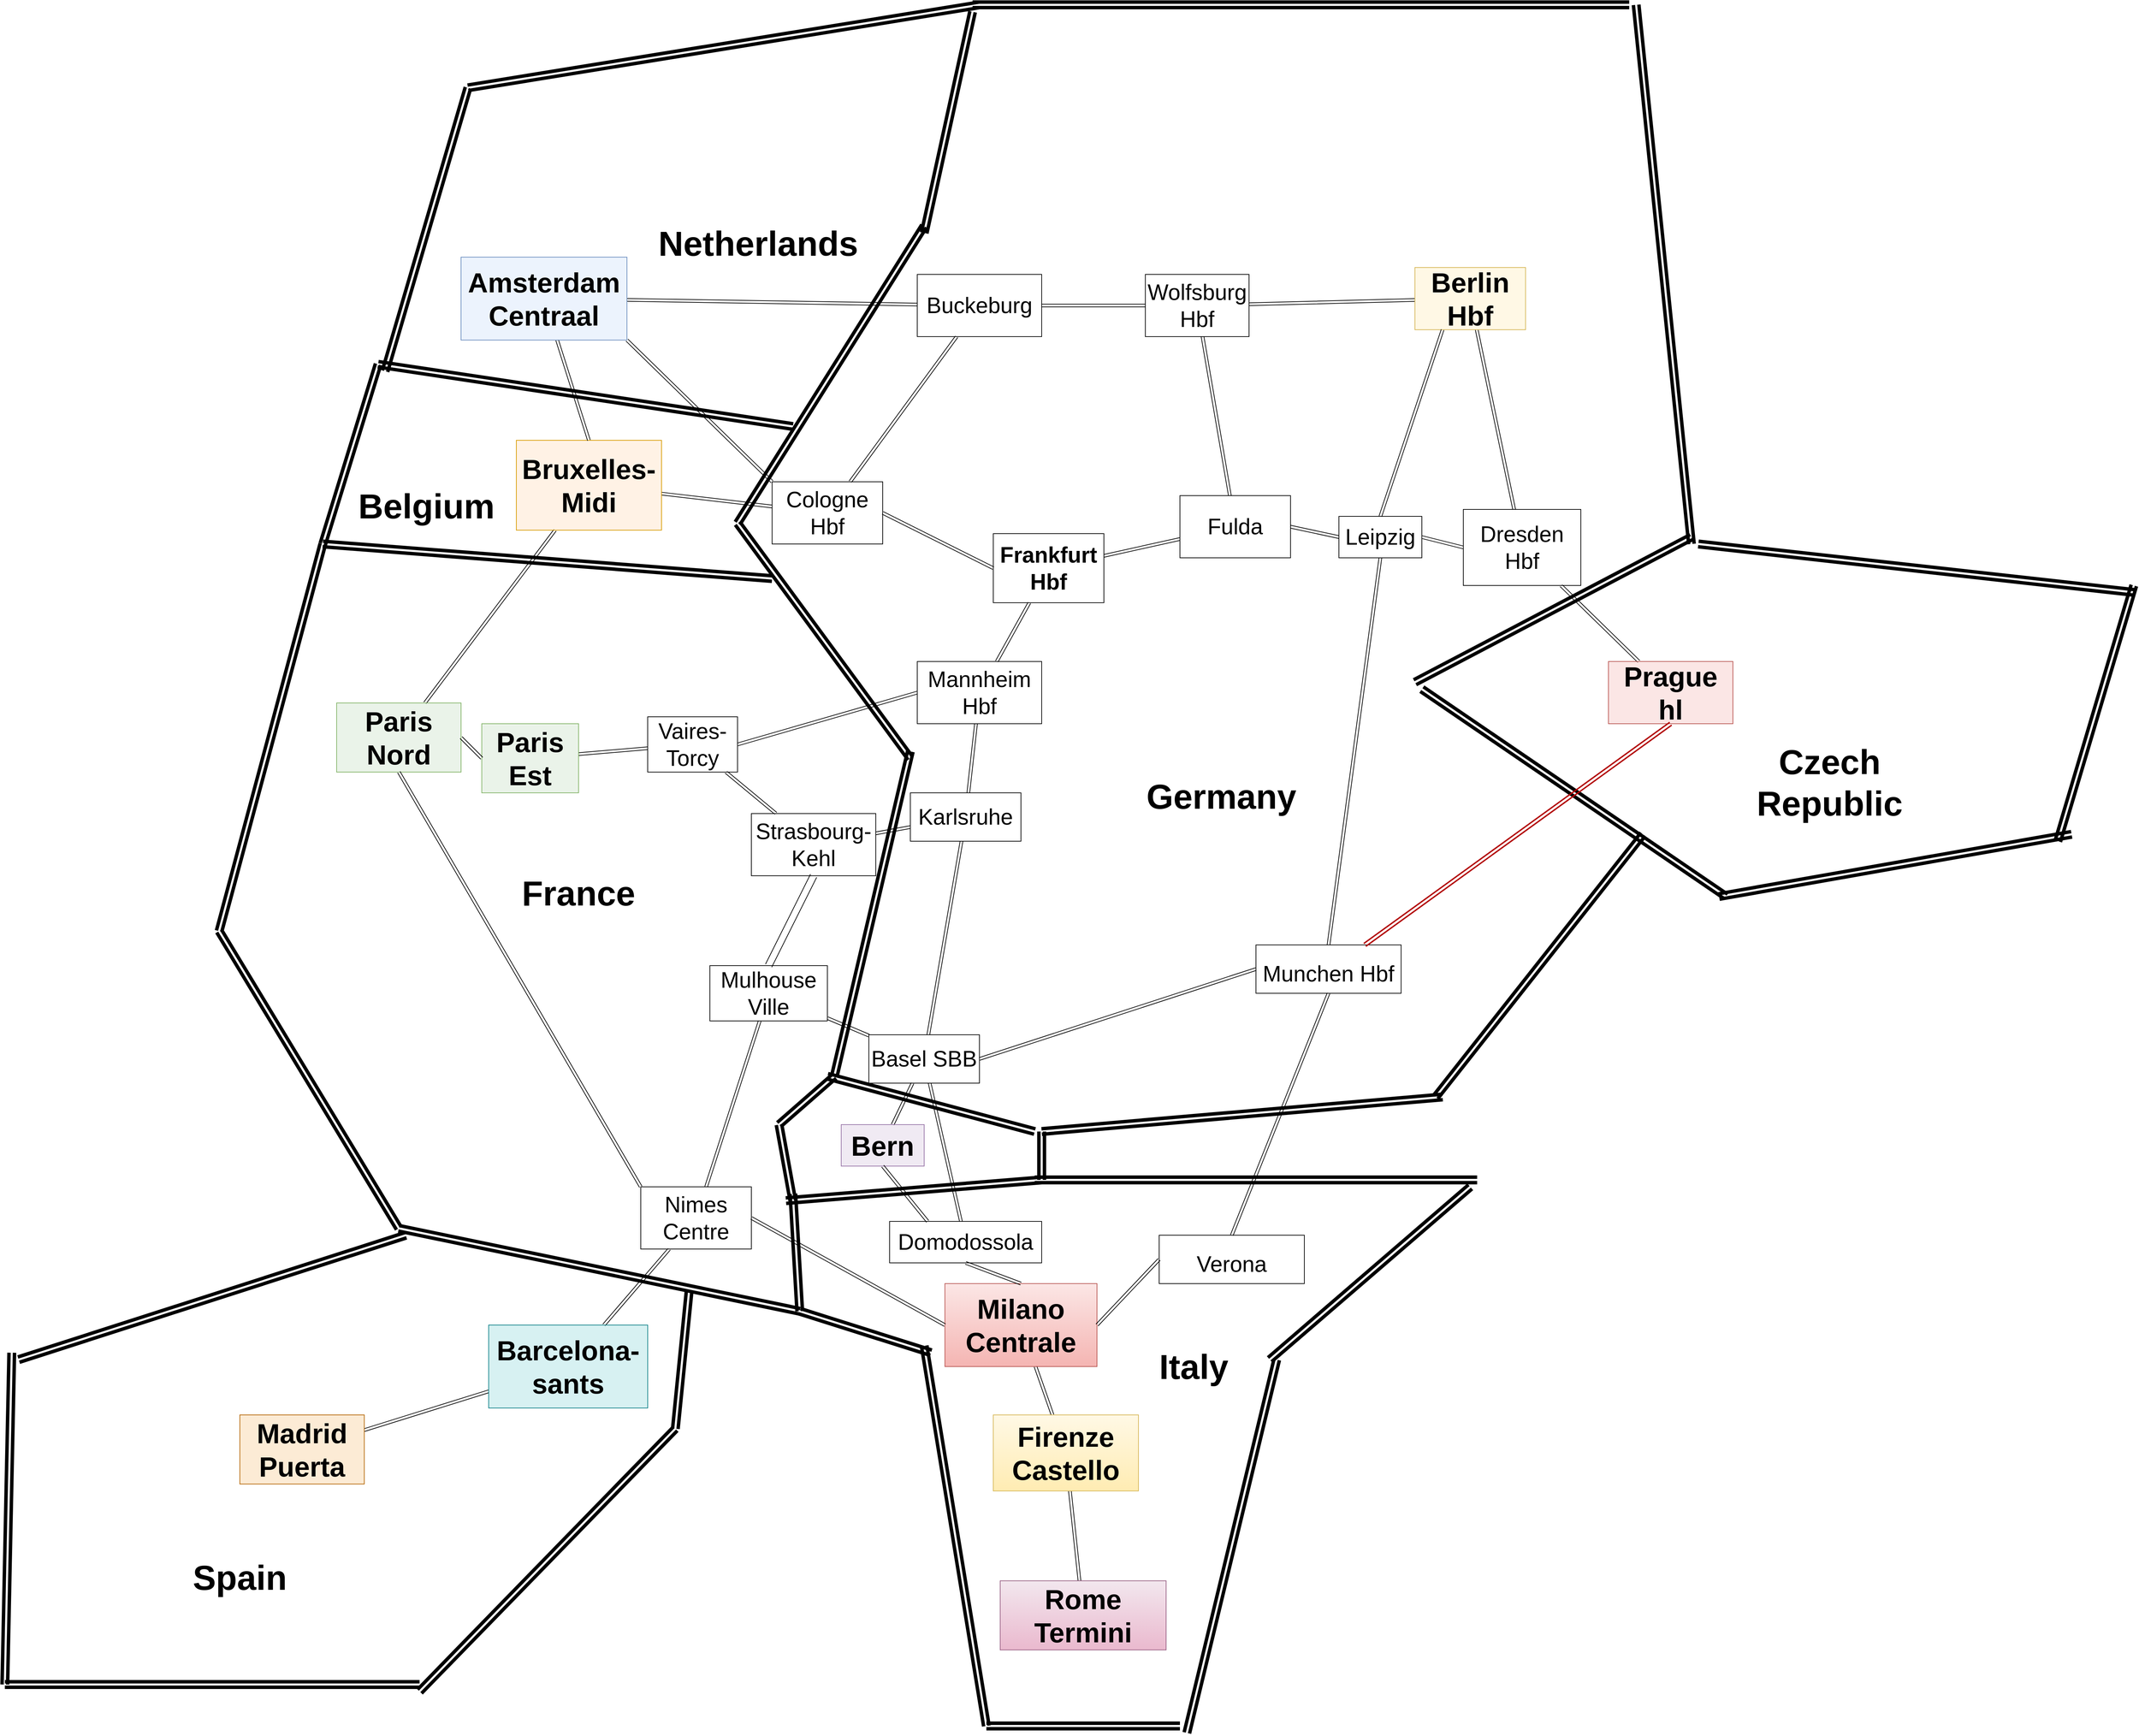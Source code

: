 <mxfile version="20.6.2" type="github">
  <diagram id="KjgXaKl2gIKfC-z2WveC" name="Rutekort">
    <mxGraphModel dx="4088" dy="1720" grid="1" gridSize="10" guides="1" tooltips="1" connect="1" arrows="1" fold="1" page="1" pageScale="1" pageWidth="10000" pageHeight="10000" math="0" shadow="0">
      <root>
        <mxCell id="0" />
        <mxCell id="1" parent="0" />
        <mxCell id="hqqRMv9_qPCl2O-zhf3N-1" value="" style="edgeStyle=none;shape=link;rounded=0;orthogonalLoop=1;jettySize=auto;html=1;arcSize=10;fillOpacity=50;" edge="1" parent="1" source="hqqRMv9_qPCl2O-zhf3N-2" target="hqqRMv9_qPCl2O-zhf3N-4">
          <mxGeometry relative="1" as="geometry" />
        </mxCell>
        <mxCell id="hqqRMv9_qPCl2O-zhf3N-2" value="&lt;font style=&quot;font-size: 40px;&quot;&gt;Paris Est&lt;/font&gt;" style="rounded=0;whiteSpace=wrap;html=1;fontStyle=1;fontSize=40;fillColor=#d5e8d4;strokeColor=#82b366;arcSize=10;fillOpacity=50;" vertex="1" parent="1">
          <mxGeometry x="3670" y="4070" width="140" height="100" as="geometry" />
        </mxCell>
        <mxCell id="hqqRMv9_qPCl2O-zhf3N-3" value="" style="edgeStyle=none;shape=link;rounded=0;orthogonalLoop=1;jettySize=auto;html=1;arcSize=10;fillOpacity=50;" edge="1" parent="1" source="hqqRMv9_qPCl2O-zhf3N-4" target="hqqRMv9_qPCl2O-zhf3N-6">
          <mxGeometry relative="1" as="geometry" />
        </mxCell>
        <mxCell id="hqqRMv9_qPCl2O-zhf3N-4" value="Vaires-Torcy" style="rounded=0;whiteSpace=wrap;html=1;fontSize=32;arcSize=10;fillOpacity=50;" vertex="1" parent="1">
          <mxGeometry x="3910" y="4060" width="130" height="80" as="geometry" />
        </mxCell>
        <mxCell id="hqqRMv9_qPCl2O-zhf3N-5" value="" style="edgeStyle=none;shape=link;rounded=0;orthogonalLoop=1;jettySize=auto;html=1;arcSize=10;fillOpacity=50;" edge="1" parent="1" source="hqqRMv9_qPCl2O-zhf3N-6" target="hqqRMv9_qPCl2O-zhf3N-9">
          <mxGeometry relative="1" as="geometry" />
        </mxCell>
        <mxCell id="hqqRMv9_qPCl2O-zhf3N-6" value="Strasbourg-Kehl" style="rounded=0;whiteSpace=wrap;html=1;fontSize=32;arcSize=10;fillOpacity=50;" vertex="1" parent="1">
          <mxGeometry x="4060" y="4200" width="180" height="90" as="geometry" />
        </mxCell>
        <mxCell id="hqqRMv9_qPCl2O-zhf3N-7" value="" style="edgeStyle=none;shape=link;rounded=0;orthogonalLoop=1;jettySize=auto;html=1;arcSize=10;fillOpacity=50;" edge="1" parent="1" source="hqqRMv9_qPCl2O-zhf3N-9" target="hqqRMv9_qPCl2O-zhf3N-11">
          <mxGeometry relative="1" as="geometry" />
        </mxCell>
        <mxCell id="hqqRMv9_qPCl2O-zhf3N-8" value="" style="edgeStyle=none;shape=link;rounded=0;orthogonalLoop=1;jettySize=auto;html=1;arcSize=10;fillOpacity=50;" edge="1" parent="1" source="hqqRMv9_qPCl2O-zhf3N-9" target="hqqRMv9_qPCl2O-zhf3N-40">
          <mxGeometry relative="1" as="geometry" />
        </mxCell>
        <mxCell id="hqqRMv9_qPCl2O-zhf3N-9" value="Karlsruhe" style="rounded=0;whiteSpace=wrap;html=1;fontSize=32;arcSize=10;fillOpacity=50;" vertex="1" parent="1">
          <mxGeometry x="4290" y="4170" width="160" height="70" as="geometry" />
        </mxCell>
        <mxCell id="hqqRMv9_qPCl2O-zhf3N-10" value="" style="edgeStyle=none;shape=link;rounded=0;orthogonalLoop=1;jettySize=auto;html=1;arcSize=10;fillOpacity=50;" edge="1" parent="1" source="hqqRMv9_qPCl2O-zhf3N-11" target="hqqRMv9_qPCl2O-zhf3N-13">
          <mxGeometry relative="1" as="geometry" />
        </mxCell>
        <mxCell id="hqqRMv9_qPCl2O-zhf3N-11" value="Mannheim Hbf" style="rounded=0;whiteSpace=wrap;html=1;fontSize=32;arcSize=10;fillOpacity=50;" vertex="1" parent="1">
          <mxGeometry x="4300" y="3980" width="180" height="90" as="geometry" />
        </mxCell>
        <mxCell id="hqqRMv9_qPCl2O-zhf3N-12" value="" style="edgeStyle=none;shape=link;rounded=0;orthogonalLoop=1;jettySize=auto;html=1;arcSize=10;fillOpacity=50;" edge="1" parent="1" source="hqqRMv9_qPCl2O-zhf3N-13" target="hqqRMv9_qPCl2O-zhf3N-15">
          <mxGeometry relative="1" as="geometry" />
        </mxCell>
        <mxCell id="hqqRMv9_qPCl2O-zhf3N-13" value="Frankfurt Hbf" style="rounded=0;whiteSpace=wrap;html=1;fontSize=32;fontStyle=1;arcSize=10;fillOpacity=50;" vertex="1" parent="1">
          <mxGeometry x="4410" y="3795" width="160" height="100" as="geometry" />
        </mxCell>
        <mxCell id="hqqRMv9_qPCl2O-zhf3N-14" value="" style="edgeStyle=none;shape=link;rounded=0;orthogonalLoop=1;jettySize=auto;html=1;arcSize=10;fillOpacity=50;" edge="1" parent="1" source="hqqRMv9_qPCl2O-zhf3N-15" target="hqqRMv9_qPCl2O-zhf3N-18">
          <mxGeometry relative="1" as="geometry" />
        </mxCell>
        <mxCell id="hqqRMv9_qPCl2O-zhf3N-15" value="Fulda" style="whiteSpace=wrap;html=1;rounded=0;fontSize=32;arcSize=10;fillOpacity=50;" vertex="1" parent="1">
          <mxGeometry x="4680" y="3740" width="160" height="90" as="geometry" />
        </mxCell>
        <mxCell id="hqqRMv9_qPCl2O-zhf3N-16" value="" style="edgeStyle=none;shape=link;rounded=0;orthogonalLoop=1;jettySize=auto;html=1;arcSize=10;fillOpacity=50;" edge="1" parent="1" source="hqqRMv9_qPCl2O-zhf3N-18" target="hqqRMv9_qPCl2O-zhf3N-20">
          <mxGeometry relative="1" as="geometry" />
        </mxCell>
        <mxCell id="hqqRMv9_qPCl2O-zhf3N-17" value="" style="edgeStyle=none;shape=link;rounded=0;orthogonalLoop=1;jettySize=auto;html=1;arcSize=10;fillOpacity=50;" edge="1" parent="1" source="hqqRMv9_qPCl2O-zhf3N-18" target="hqqRMv9_qPCl2O-zhf3N-26">
          <mxGeometry relative="1" as="geometry" />
        </mxCell>
        <mxCell id="hqqRMv9_qPCl2O-zhf3N-18" value="Wolfsburg Hbf" style="whiteSpace=wrap;html=1;rounded=0;fontSize=32;arcSize=10;fillOpacity=50;" vertex="1" parent="1">
          <mxGeometry x="4630" y="3420" width="150" height="90" as="geometry" />
        </mxCell>
        <mxCell id="hqqRMv9_qPCl2O-zhf3N-19" value="" style="edgeStyle=none;shape=link;rounded=0;orthogonalLoop=1;jettySize=auto;html=1;arcSize=10;fillOpacity=50;" edge="1" parent="1" source="hqqRMv9_qPCl2O-zhf3N-20" target="hqqRMv9_qPCl2O-zhf3N-22">
          <mxGeometry relative="1" as="geometry" />
        </mxCell>
        <mxCell id="hqqRMv9_qPCl2O-zhf3N-20" value="Berlin Hbf" style="whiteSpace=wrap;html=1;rounded=0;fontSize=40;fontStyle=1;fillColor=#fff2cc;strokeColor=#d6b656;arcSize=10;fillOpacity=50;" vertex="1" parent="1">
          <mxGeometry x="5020" y="3410" width="160" height="90" as="geometry" />
        </mxCell>
        <mxCell id="hqqRMv9_qPCl2O-zhf3N-21" value="" style="edgeStyle=none;shape=link;rounded=0;orthogonalLoop=1;jettySize=auto;html=1;arcSize=10;fillOpacity=50;" edge="1" parent="1" source="hqqRMv9_qPCl2O-zhf3N-22" target="hqqRMv9_qPCl2O-zhf3N-23">
          <mxGeometry relative="1" as="geometry" />
        </mxCell>
        <mxCell id="hqqRMv9_qPCl2O-zhf3N-22" value="Dresden Hbf" style="whiteSpace=wrap;html=1;rounded=0;fontSize=32;arcSize=10;fillOpacity=50;" vertex="1" parent="1">
          <mxGeometry x="5090" y="3760" width="170" height="110" as="geometry" />
        </mxCell>
        <mxCell id="hqqRMv9_qPCl2O-zhf3N-23" value="Prague hl" style="whiteSpace=wrap;html=1;rounded=0;fontSize=40;fontStyle=1;fillColor=#f8cecc;strokeColor=#b85450;arcSize=10;fillOpacity=50;" vertex="1" parent="1">
          <mxGeometry x="5300" y="3980" width="180" height="90" as="geometry" />
        </mxCell>
        <mxCell id="hqqRMv9_qPCl2O-zhf3N-24" value="" style="edgeStyle=none;shape=link;rounded=0;orthogonalLoop=1;jettySize=auto;html=1;arcSize=10;fillOpacity=50;" edge="1" parent="1" source="hqqRMv9_qPCl2O-zhf3N-26" target="hqqRMv9_qPCl2O-zhf3N-28">
          <mxGeometry relative="1" as="geometry" />
        </mxCell>
        <mxCell id="hqqRMv9_qPCl2O-zhf3N-25" value="" style="edgeStyle=none;shape=link;rounded=0;orthogonalLoop=1;jettySize=auto;html=1;arcSize=10;fillOpacity=50;" edge="1" parent="1" source="hqqRMv9_qPCl2O-zhf3N-26" target="hqqRMv9_qPCl2O-zhf3N-33">
          <mxGeometry relative="1" as="geometry" />
        </mxCell>
        <mxCell id="hqqRMv9_qPCl2O-zhf3N-26" value="Buckeburg" style="whiteSpace=wrap;html=1;rounded=0;fontSize=32;arcSize=10;fillOpacity=50;" vertex="1" parent="1">
          <mxGeometry x="4300" y="3420" width="180" height="90" as="geometry" />
        </mxCell>
        <mxCell id="hqqRMv9_qPCl2O-zhf3N-27" value="" style="edgeStyle=none;shape=link;rounded=0;orthogonalLoop=1;jettySize=auto;html=1;arcSize=10;fillOpacity=50;" edge="1" parent="1" source="hqqRMv9_qPCl2O-zhf3N-28" target="hqqRMv9_qPCl2O-zhf3N-30">
          <mxGeometry relative="1" as="geometry" />
        </mxCell>
        <mxCell id="hqqRMv9_qPCl2O-zhf3N-28" value="Cologne Hbf" style="whiteSpace=wrap;html=1;rounded=0;fontSize=32;arcSize=10;fillOpacity=50;" vertex="1" parent="1">
          <mxGeometry x="4090" y="3720" width="160" height="90" as="geometry" />
        </mxCell>
        <mxCell id="hqqRMv9_qPCl2O-zhf3N-29" value="" style="edgeStyle=none;shape=link;rounded=0;orthogonalLoop=1;jettySize=auto;html=1;arcSize=10;fillOpacity=50;" edge="1" parent="1" source="hqqRMv9_qPCl2O-zhf3N-30" target="hqqRMv9_qPCl2O-zhf3N-31">
          <mxGeometry relative="1" as="geometry" />
        </mxCell>
        <mxCell id="hqqRMv9_qPCl2O-zhf3N-30" value="Bruxelles-Midi" style="whiteSpace=wrap;html=1;rounded=0;fontSize=40;fontStyle=1;fillColor=#ffe6cc;strokeColor=#d79b00;arcSize=10;fillOpacity=50;" vertex="1" parent="1">
          <mxGeometry x="3720" y="3660" width="210" height="130" as="geometry" />
        </mxCell>
        <mxCell id="hqqRMv9_qPCl2O-zhf3N-31" value="Paris Nord" style="whiteSpace=wrap;html=1;rounded=0;fontSize=40;fontStyle=1;fillColor=#d5e8d4;strokeColor=#82b366;arcSize=10;fillOpacity=50;" vertex="1" parent="1">
          <mxGeometry x="3460" y="4040" width="180" height="100" as="geometry" />
        </mxCell>
        <mxCell id="hqqRMv9_qPCl2O-zhf3N-32" value="" style="edgeStyle=none;shape=link;rounded=0;orthogonalLoop=1;jettySize=auto;html=1;entryX=0.5;entryY=0;entryDx=0;entryDy=0;arcSize=10;fillOpacity=50;" edge="1" parent="1" source="hqqRMv9_qPCl2O-zhf3N-33" target="hqqRMv9_qPCl2O-zhf3N-30">
          <mxGeometry relative="1" as="geometry">
            <mxPoint x="3210" y="3260" as="targetPoint" />
          </mxGeometry>
        </mxCell>
        <mxCell id="hqqRMv9_qPCl2O-zhf3N-33" value="Amsterdam Centraal" style="whiteSpace=wrap;html=1;rounded=0;fontSize=40;fontStyle=1;fillColor=#dae8fc;strokeColor=#6c8ebf;arcSize=10;fillOpacity=50;" vertex="1" parent="1">
          <mxGeometry x="3640" y="3395" width="240" height="120" as="geometry" />
        </mxCell>
        <mxCell id="hqqRMv9_qPCl2O-zhf3N-34" value="" style="edgeStyle=none;orthogonalLoop=1;jettySize=auto;html=1;rounded=0;shape=link;exitX=1;exitY=1;exitDx=0;exitDy=0;entryX=0;entryY=0;entryDx=0;entryDy=0;arcSize=10;fillOpacity=50;" edge="1" parent="1" source="hqqRMv9_qPCl2O-zhf3N-33" target="hqqRMv9_qPCl2O-zhf3N-28">
          <mxGeometry width="80" relative="1" as="geometry">
            <mxPoint x="3650" y="3370" as="sourcePoint" />
            <mxPoint x="3730" y="3370" as="targetPoint" />
            <Array as="points" />
          </mxGeometry>
        </mxCell>
        <mxCell id="hqqRMv9_qPCl2O-zhf3N-35" value="" style="edgeStyle=none;orthogonalLoop=1;jettySize=auto;html=1;rounded=0;shape=link;exitX=1;exitY=0.5;exitDx=0;exitDy=0;entryX=0;entryY=0.5;entryDx=0;entryDy=0;arcSize=10;fillOpacity=50;" edge="1" parent="1" source="hqqRMv9_qPCl2O-zhf3N-28" target="hqqRMv9_qPCl2O-zhf3N-13">
          <mxGeometry width="80" relative="1" as="geometry">
            <mxPoint x="4040" y="3550" as="sourcePoint" />
            <mxPoint x="4120" y="3550" as="targetPoint" />
            <Array as="points" />
          </mxGeometry>
        </mxCell>
        <mxCell id="hqqRMv9_qPCl2O-zhf3N-36" value="" style="edgeStyle=none;orthogonalLoop=1;jettySize=auto;html=1;rounded=0;shape=link;entryX=0;entryY=0.5;entryDx=0;entryDy=0;exitX=1;exitY=0.5;exitDx=0;exitDy=0;arcSize=10;fillOpacity=50;" edge="1" parent="1" source="hqqRMv9_qPCl2O-zhf3N-4" target="hqqRMv9_qPCl2O-zhf3N-11">
          <mxGeometry width="80" relative="1" as="geometry">
            <mxPoint x="3560" y="3710" as="sourcePoint" />
            <mxPoint x="3640" y="3710" as="targetPoint" />
            <Array as="points" />
          </mxGeometry>
        </mxCell>
        <mxCell id="hqqRMv9_qPCl2O-zhf3N-37" value="" style="edgeStyle=none;shape=link;rounded=0;orthogonalLoop=1;jettySize=auto;html=1;arcSize=10;fillOpacity=50;" edge="1" parent="1" source="hqqRMv9_qPCl2O-zhf3N-40" target="hqqRMv9_qPCl2O-zhf3N-116">
          <mxGeometry relative="1" as="geometry">
            <mxPoint x="4390" y="4770" as="targetPoint" />
          </mxGeometry>
        </mxCell>
        <mxCell id="hqqRMv9_qPCl2O-zhf3N-38" value="" style="edgeStyle=none;shape=link;rounded=0;orthogonalLoop=1;jettySize=auto;html=1;arcSize=10;fillOpacity=50;" edge="1" parent="1" source="hqqRMv9_qPCl2O-zhf3N-40" target="hqqRMv9_qPCl2O-zhf3N-46">
          <mxGeometry relative="1" as="geometry" />
        </mxCell>
        <mxCell id="hqqRMv9_qPCl2O-zhf3N-39" value="" style="edgeStyle=none;shape=link;rounded=0;orthogonalLoop=1;jettySize=auto;html=1;arcSize=10;fillOpacity=50;" edge="1" parent="1" source="hqqRMv9_qPCl2O-zhf3N-40" target="hqqRMv9_qPCl2O-zhf3N-48">
          <mxGeometry relative="1" as="geometry" />
        </mxCell>
        <mxCell id="hqqRMv9_qPCl2O-zhf3N-40" value="Basel SBB" style="whiteSpace=wrap;html=1;rounded=0;fontSize=32;arcSize=10;fillOpacity=50;" vertex="1" parent="1">
          <mxGeometry x="4230" y="4520" width="160" height="70" as="geometry" />
        </mxCell>
        <mxCell id="hqqRMv9_qPCl2O-zhf3N-41" value="" style="edgeStyle=none;shape=link;rounded=0;orthogonalLoop=1;jettySize=auto;html=1;arcSize=10;fillOpacity=50;" edge="1" parent="1" source="hqqRMv9_qPCl2O-zhf3N-42" target="hqqRMv9_qPCl2O-zhf3N-44">
          <mxGeometry relative="1" as="geometry" />
        </mxCell>
        <mxCell id="hqqRMv9_qPCl2O-zhf3N-42" value="Milano Centrale" style="whiteSpace=wrap;html=1;rounded=0;fontSize=40;fontStyle=1;fillColor=#f8cecc;gradientColor=#ea6b66;strokeColor=#b85450;arcSize=10;fillOpacity=50;" vertex="1" parent="1">
          <mxGeometry x="4340" y="4880" width="220" height="120" as="geometry" />
        </mxCell>
        <mxCell id="hqqRMv9_qPCl2O-zhf3N-43" value="" style="edgeStyle=none;shape=link;rounded=0;orthogonalLoop=1;jettySize=auto;html=1;arcSize=10;fillOpacity=50;" edge="1" parent="1" source="hqqRMv9_qPCl2O-zhf3N-44" target="hqqRMv9_qPCl2O-zhf3N-45">
          <mxGeometry relative="1" as="geometry" />
        </mxCell>
        <mxCell id="hqqRMv9_qPCl2O-zhf3N-44" value="Firenze Castello" style="whiteSpace=wrap;html=1;rounded=0;fontSize=40;fontStyle=1;fillColor=#fff2cc;gradientColor=#ffd966;strokeColor=#d6b656;arcSize=10;fillOpacity=50;" vertex="1" parent="1">
          <mxGeometry x="4410" y="5070" width="210" height="110" as="geometry" />
        </mxCell>
        <mxCell id="hqqRMv9_qPCl2O-zhf3N-45" value="Rome Termini" style="whiteSpace=wrap;html=1;rounded=0;fontSize=40;fontStyle=1;fillColor=#e6d0de;strokeColor=#996185;gradientColor=#d5739d;arcSize=10;fillOpacity=50;" vertex="1" parent="1">
          <mxGeometry x="4420" y="5310" width="240" height="100" as="geometry" />
        </mxCell>
        <mxCell id="hqqRMv9_qPCl2O-zhf3N-46" value="Bern" style="whiteSpace=wrap;html=1;rounded=0;fontSize=40;fontStyle=1;fillColor=#e1d5e7;strokeColor=#9673a6;arcSize=10;fillOpacity=50;" vertex="1" parent="1">
          <mxGeometry x="4190" y="4650" width="120" height="60" as="geometry" />
        </mxCell>
        <mxCell id="hqqRMv9_qPCl2O-zhf3N-47" value="" style="edgeStyle=none;shape=link;rounded=0;orthogonalLoop=1;jettySize=auto;html=1;arcSize=10;fillOpacity=50;" edge="1" parent="1" source="hqqRMv9_qPCl2O-zhf3N-48" target="hqqRMv9_qPCl2O-zhf3N-51">
          <mxGeometry relative="1" as="geometry" />
        </mxCell>
        <mxCell id="hqqRMv9_qPCl2O-zhf3N-48" value="Mulhouse Ville" style="whiteSpace=wrap;html=1;rounded=0;fontSize=32;arcSize=10;fillOpacity=50;" vertex="1" parent="1">
          <mxGeometry x="4000" y="4420" width="170" height="80" as="geometry" />
        </mxCell>
        <mxCell id="hqqRMv9_qPCl2O-zhf3N-49" value="" style="edgeStyle=none;orthogonalLoop=1;jettySize=auto;html=1;rounded=0;shape=link;exitX=0.5;exitY=0;exitDx=0;exitDy=0;entryX=0.5;entryY=1;entryDx=0;entryDy=0;width=10;arcSize=10;fillOpacity=50;" edge="1" parent="1" source="hqqRMv9_qPCl2O-zhf3N-48" target="hqqRMv9_qPCl2O-zhf3N-6">
          <mxGeometry width="80" relative="1" as="geometry">
            <mxPoint x="3370" y="4320" as="sourcePoint" />
            <mxPoint x="3450" y="4320" as="targetPoint" />
            <Array as="points" />
          </mxGeometry>
        </mxCell>
        <mxCell id="hqqRMv9_qPCl2O-zhf3N-50" value="" style="edgeStyle=none;shape=link;rounded=0;orthogonalLoop=1;jettySize=auto;html=1;arcSize=10;fillOpacity=50;" edge="1" parent="1" source="hqqRMv9_qPCl2O-zhf3N-51" target="hqqRMv9_qPCl2O-zhf3N-53">
          <mxGeometry relative="1" as="geometry" />
        </mxCell>
        <mxCell id="hqqRMv9_qPCl2O-zhf3N-51" value="Nimes Centre" style="whiteSpace=wrap;html=1;rounded=0;fontSize=32;arcSize=10;fillOpacity=50;" vertex="1" parent="1">
          <mxGeometry x="3900" y="4740" width="160" height="90" as="geometry" />
        </mxCell>
        <mxCell id="hqqRMv9_qPCl2O-zhf3N-52" value="" style="edgeStyle=none;shape=link;rounded=0;orthogonalLoop=1;jettySize=auto;html=1;arcSize=10;fillOpacity=50;" edge="1" parent="1" source="hqqRMv9_qPCl2O-zhf3N-53" target="hqqRMv9_qPCl2O-zhf3N-54">
          <mxGeometry relative="1" as="geometry" />
        </mxCell>
        <mxCell id="hqqRMv9_qPCl2O-zhf3N-53" value="Barcelona-sants" style="whiteSpace=wrap;html=1;rounded=0;fontSize=40;fontStyle=1;fillColor=#b0e3e6;strokeColor=#0e8088;arcSize=10;fillOpacity=50;" vertex="1" parent="1">
          <mxGeometry x="3680" y="4940" width="230" height="120" as="geometry" />
        </mxCell>
        <mxCell id="hqqRMv9_qPCl2O-zhf3N-54" value="Madrid Puerta" style="whiteSpace=wrap;html=1;rounded=0;fontSize=40;fontStyle=1;fillColor=#fad7ac;strokeColor=#b46504;arcSize=10;fillOpacity=50;" vertex="1" parent="1">
          <mxGeometry x="3320" y="5070" width="180" height="100" as="geometry" />
        </mxCell>
        <mxCell id="hqqRMv9_qPCl2O-zhf3N-55" value="" style="edgeStyle=none;orthogonalLoop=1;jettySize=auto;html=1;rounded=0;shape=link;entryX=0;entryY=0;entryDx=0;entryDy=0;exitX=0.5;exitY=1;exitDx=0;exitDy=0;arcSize=10;fillOpacity=50;" edge="1" parent="1" source="hqqRMv9_qPCl2O-zhf3N-31" target="hqqRMv9_qPCl2O-zhf3N-51">
          <mxGeometry width="80" relative="1" as="geometry">
            <mxPoint x="3320" y="4810" as="sourcePoint" />
            <mxPoint x="3400" y="4810" as="targetPoint" />
            <Array as="points" />
          </mxGeometry>
        </mxCell>
        <mxCell id="hqqRMv9_qPCl2O-zhf3N-56" style="edgeStyle=none;shape=link;rounded=0;orthogonalLoop=1;jettySize=auto;html=1;exitX=0.5;exitY=1;exitDx=0;exitDy=0;fontSize=32;arcSize=10;fillOpacity=50;" edge="1" parent="1" source="hqqRMv9_qPCl2O-zhf3N-40" target="hqqRMv9_qPCl2O-zhf3N-40">
          <mxGeometry relative="1" as="geometry" />
        </mxCell>
        <mxCell id="hqqRMv9_qPCl2O-zhf3N-57" style="edgeStyle=none;shape=link;rounded=0;orthogonalLoop=1;jettySize=auto;html=1;exitX=0.5;exitY=0;exitDx=0;exitDy=0;fontSize=32;arcSize=10;fillOpacity=50;" edge="1" parent="1" source="hqqRMv9_qPCl2O-zhf3N-4" target="hqqRMv9_qPCl2O-zhf3N-4">
          <mxGeometry relative="1" as="geometry" />
        </mxCell>
        <mxCell id="hqqRMv9_qPCl2O-zhf3N-58" style="edgeStyle=none;shape=link;rounded=0;orthogonalLoop=1;jettySize=auto;html=1;exitX=0.5;exitY=0;exitDx=0;exitDy=0;fontSize=32;arcSize=10;fillOpacity=50;" edge="1" parent="1" source="hqqRMv9_qPCl2O-zhf3N-4" target="hqqRMv9_qPCl2O-zhf3N-4">
          <mxGeometry relative="1" as="geometry" />
        </mxCell>
        <mxCell id="hqqRMv9_qPCl2O-zhf3N-59" style="edgeStyle=none;shape=link;rounded=0;orthogonalLoop=1;jettySize=auto;html=1;exitX=0.5;exitY=1;exitDx=0;exitDy=0;fontSize=32;arcSize=10;fillOpacity=50;" edge="1" parent="1" source="hqqRMv9_qPCl2O-zhf3N-48" target="hqqRMv9_qPCl2O-zhf3N-48">
          <mxGeometry relative="1" as="geometry" />
        </mxCell>
        <mxCell id="hqqRMv9_qPCl2O-zhf3N-60" value="" style="edgeStyle=none;orthogonalLoop=1;jettySize=auto;html=1;rounded=0;fontSize=40;shape=link;exitX=1;exitY=0.5;exitDx=0;exitDy=0;width=-4;entryX=0;entryY=0.5;entryDx=0;entryDy=0;arcSize=10;fillOpacity=50;" edge="1" parent="1" source="hqqRMv9_qPCl2O-zhf3N-31" target="hqqRMv9_qPCl2O-zhf3N-2">
          <mxGeometry width="80" relative="1" as="geometry">
            <mxPoint x="3550" y="3930" as="sourcePoint" />
            <mxPoint x="3630" y="3930" as="targetPoint" />
            <Array as="points" />
          </mxGeometry>
        </mxCell>
        <mxCell id="hqqRMv9_qPCl2O-zhf3N-61" value="" style="shape=link;html=1;rounded=0;fontSize=40;fillColor=#e51400;strokeColor=#000000;labelBackgroundColor=default;labelBorderColor=none;strokeWidth=5;arcSize=10;fillOpacity=50;" edge="1" parent="1">
          <mxGeometry width="100" relative="1" as="geometry">
            <mxPoint x="4480" y="4660" as="sourcePoint" />
            <mxPoint x="5060" y="4610" as="targetPoint" />
          </mxGeometry>
        </mxCell>
        <mxCell id="hqqRMv9_qPCl2O-zhf3N-62" value="" style="shape=link;html=1;rounded=0;fontSize=40;strokeWidth=5;arcSize=10;fillOpacity=50;" edge="1" parent="1">
          <mxGeometry width="100" relative="1" as="geometry">
            <mxPoint x="4170" y="4580" as="sourcePoint" />
            <mxPoint x="4470" y="4660" as="targetPoint" />
          </mxGeometry>
        </mxCell>
        <mxCell id="hqqRMv9_qPCl2O-zhf3N-63" value="" style="shape=link;html=1;rounded=0;fontSize=40;strokeWidth=5;arcSize=10;fillOpacity=50;" edge="1" parent="1">
          <mxGeometry width="100" relative="1" as="geometry">
            <mxPoint x="4180" y="4580" as="sourcePoint" />
            <mxPoint x="4290" y="4110" as="targetPoint" />
          </mxGeometry>
        </mxCell>
        <mxCell id="hqqRMv9_qPCl2O-zhf3N-64" value="" style="shape=link;html=1;rounded=0;fontSize=40;strokeColor=#000000;strokeWidth=5;arcSize=10;fillOpacity=50;" edge="1" parent="1">
          <mxGeometry width="100" relative="1" as="geometry">
            <mxPoint x="4290" y="4120" as="sourcePoint" />
            <mxPoint x="4040" y="3780" as="targetPoint" />
          </mxGeometry>
        </mxCell>
        <mxCell id="hqqRMv9_qPCl2O-zhf3N-65" value="" style="shape=link;html=1;rounded=0;labelBackgroundColor=default;labelBorderColor=none;strokeColor=#000000;strokeWidth=5;fontSize=40;arcSize=10;fillOpacity=50;" edge="1" parent="1">
          <mxGeometry width="100" relative="1" as="geometry">
            <mxPoint x="4310" y="3350" as="sourcePoint" />
            <mxPoint x="4040" y="3780" as="targetPoint" />
          </mxGeometry>
        </mxCell>
        <mxCell id="hqqRMv9_qPCl2O-zhf3N-66" value="" style="shape=link;html=1;rounded=0;labelBackgroundColor=default;labelBorderColor=none;strokeColor=#000000;strokeWidth=5;fontSize=40;arcSize=10;fillOpacity=50;" edge="1" parent="1">
          <mxGeometry width="100" relative="1" as="geometry">
            <mxPoint x="5330" y="3030" as="sourcePoint" />
            <mxPoint x="4380" y="3030" as="targetPoint" />
          </mxGeometry>
        </mxCell>
        <mxCell id="hqqRMv9_qPCl2O-zhf3N-67" value="" style="shape=link;html=1;rounded=0;labelBackgroundColor=default;labelBorderColor=none;strokeColor=#000000;strokeWidth=5;fontSize=40;arcSize=10;fillOpacity=50;" edge="1" parent="1">
          <mxGeometry width="100" relative="1" as="geometry">
            <mxPoint x="5420" y="3810" as="sourcePoint" />
            <mxPoint x="5340" y="3030" as="targetPoint" />
          </mxGeometry>
        </mxCell>
        <mxCell id="hqqRMv9_qPCl2O-zhf3N-68" value="" style="shape=link;html=1;rounded=0;labelBackgroundColor=default;labelBorderColor=none;strokeColor=#000000;strokeWidth=5;fontSize=40;arcSize=10;fillOpacity=50;" edge="1" parent="1">
          <mxGeometry width="100" relative="1" as="geometry">
            <mxPoint x="3650" y="3150" as="sourcePoint" />
            <mxPoint x="4390" y="3030" as="targetPoint" />
          </mxGeometry>
        </mxCell>
        <mxCell id="hqqRMv9_qPCl2O-zhf3N-69" value="" style="shape=link;html=1;rounded=0;labelBackgroundColor=default;labelBorderColor=none;strokeColor=#000000;strokeWidth=5;fontSize=40;arcSize=10;fillOpacity=50;" edge="1" parent="1">
          <mxGeometry width="100" relative="1" as="geometry">
            <mxPoint x="3530" y="3560" as="sourcePoint" />
            <mxPoint x="3650" y="3150" as="targetPoint" />
          </mxGeometry>
        </mxCell>
        <mxCell id="hqqRMv9_qPCl2O-zhf3N-70" value="" style="shape=link;html=1;rounded=0;labelBackgroundColor=default;labelBorderColor=none;strokeColor=#000000;strokeWidth=5;fontSize=40;arcSize=10;fillOpacity=50;" edge="1" parent="1">
          <mxGeometry width="100" relative="1" as="geometry">
            <mxPoint x="4120" y="3640" as="sourcePoint" />
            <mxPoint x="3520" y="3550" as="targetPoint" />
          </mxGeometry>
        </mxCell>
        <mxCell id="hqqRMv9_qPCl2O-zhf3N-71" value="" style="shape=link;html=1;rounded=0;labelBackgroundColor=default;labelBorderColor=none;strokeColor=#000000;strokeWidth=5;fontSize=40;arcSize=10;fillOpacity=50;" edge="1" parent="1">
          <mxGeometry width="100" relative="1" as="geometry">
            <mxPoint x="3440" y="3810" as="sourcePoint" />
            <mxPoint x="3520" y="3550" as="targetPoint" />
          </mxGeometry>
        </mxCell>
        <mxCell id="hqqRMv9_qPCl2O-zhf3N-72" value="" style="shape=link;html=1;rounded=0;labelBackgroundColor=default;labelBorderColor=none;strokeColor=#000000;strokeWidth=5;fontSize=40;arcSize=10;fillOpacity=50;" edge="1" parent="1">
          <mxGeometry width="100" relative="1" as="geometry">
            <mxPoint x="4090" y="3860" as="sourcePoint" />
            <mxPoint x="3440" y="3810" as="targetPoint" />
          </mxGeometry>
        </mxCell>
        <mxCell id="hqqRMv9_qPCl2O-zhf3N-73" value="" style="shape=link;html=1;rounded=0;labelBackgroundColor=default;labelBorderColor=none;strokeColor=#000000;strokeWidth=5;fontSize=40;arcSize=10;fillOpacity=50;" edge="1" parent="1">
          <mxGeometry width="100" relative="1" as="geometry">
            <mxPoint x="3290" y="4370" as="sourcePoint" />
            <mxPoint x="3440" y="3810" as="targetPoint" />
          </mxGeometry>
        </mxCell>
        <mxCell id="hqqRMv9_qPCl2O-zhf3N-74" value="" style="shape=link;html=1;rounded=0;labelBackgroundColor=default;labelBorderColor=none;strokeColor=#000000;strokeWidth=5;fontSize=40;arcSize=10;fillOpacity=50;" edge="1" parent="1">
          <mxGeometry width="100" relative="1" as="geometry">
            <mxPoint x="3550" y="4800" as="sourcePoint" />
            <mxPoint x="3290" y="4370" as="targetPoint" />
          </mxGeometry>
        </mxCell>
        <mxCell id="hqqRMv9_qPCl2O-zhf3N-75" value="" style="shape=link;html=1;rounded=0;labelBackgroundColor=default;labelBorderColor=none;strokeColor=#000000;strokeWidth=5;fontSize=40;arcSize=10;fillOpacity=50;" edge="1" parent="1">
          <mxGeometry width="100" relative="1" as="geometry">
            <mxPoint x="4120" y="4750" as="sourcePoint" />
            <mxPoint x="4130" y="4920" as="targetPoint" />
          </mxGeometry>
        </mxCell>
        <mxCell id="hqqRMv9_qPCl2O-zhf3N-76" value="" style="shape=link;html=1;rounded=0;labelBackgroundColor=default;labelBorderColor=none;strokeColor=#000000;strokeWidth=5;fontSize=40;arcSize=10;fillOpacity=50;" edge="1" parent="1">
          <mxGeometry width="100" relative="1" as="geometry">
            <mxPoint x="4180" y="4580" as="sourcePoint" />
            <mxPoint x="4100" y="4650" as="targetPoint" />
          </mxGeometry>
        </mxCell>
        <mxCell id="hqqRMv9_qPCl2O-zhf3N-77" value="" style="shape=link;html=1;rounded=0;labelBackgroundColor=default;labelBorderColor=none;strokeColor=#000000;strokeWidth=5;fontSize=40;arcSize=10;fillOpacity=50;" edge="1" parent="1">
          <mxGeometry width="100" relative="1" as="geometry">
            <mxPoint x="4480" y="4730" as="sourcePoint" />
            <mxPoint x="4480" y="4660" as="targetPoint" />
          </mxGeometry>
        </mxCell>
        <mxCell id="hqqRMv9_qPCl2O-zhf3N-78" value="" style="shape=link;html=1;rounded=0;labelBackgroundColor=default;labelBorderColor=none;strokeColor=#000000;strokeWidth=5;fontSize=40;arcSize=10;fillOpacity=50;" edge="1" parent="1">
          <mxGeometry width="100" relative="1" as="geometry">
            <mxPoint x="4110" y="4760" as="sourcePoint" />
            <mxPoint x="4480" y="4730" as="targetPoint" />
          </mxGeometry>
        </mxCell>
        <mxCell id="hqqRMv9_qPCl2O-zhf3N-79" value="" style="shape=link;html=1;rounded=0;labelBackgroundColor=default;labelBorderColor=none;strokeColor=#000000;strokeWidth=5;fontSize=40;arcSize=10;fillOpacity=50;" edge="1" parent="1">
          <mxGeometry width="100" relative="1" as="geometry">
            <mxPoint x="5470" y="4320" as="sourcePoint" />
            <mxPoint x="5030" y="4020" as="targetPoint" />
          </mxGeometry>
        </mxCell>
        <mxCell id="hqqRMv9_qPCl2O-zhf3N-80" value="" style="shape=link;html=1;rounded=0;labelBackgroundColor=default;labelBorderColor=none;strokeColor=#000000;strokeWidth=5;fontSize=40;arcSize=10;fillOpacity=50;" edge="1" parent="1">
          <mxGeometry width="100" relative="1" as="geometry">
            <mxPoint x="6060" y="3880" as="sourcePoint" />
            <mxPoint x="5430" y="3810" as="targetPoint" />
          </mxGeometry>
        </mxCell>
        <mxCell id="hqqRMv9_qPCl2O-zhf3N-81" value="" style="shape=link;html=1;rounded=0;labelBackgroundColor=default;labelBorderColor=none;strokeColor=#000000;strokeWidth=5;fontSize=40;arcSize=10;fillOpacity=50;" edge="1" parent="1">
          <mxGeometry width="100" relative="1" as="geometry">
            <mxPoint x="5460" y="4320" as="sourcePoint" />
            <mxPoint x="5970" y="4230" as="targetPoint" />
          </mxGeometry>
        </mxCell>
        <mxCell id="hqqRMv9_qPCl2O-zhf3N-82" value="" style="shape=link;html=1;rounded=0;labelBackgroundColor=default;labelBorderColor=none;strokeColor=#000000;strokeWidth=5;fontSize=40;arcSize=10;fillOpacity=50;" edge="1" parent="1">
          <mxGeometry width="100" relative="1" as="geometry">
            <mxPoint x="6060" y="3870" as="sourcePoint" />
            <mxPoint x="5950" y="4240" as="targetPoint" />
          </mxGeometry>
        </mxCell>
        <mxCell id="hqqRMv9_qPCl2O-zhf3N-83" value="" style="shape=link;html=1;rounded=0;labelBackgroundColor=default;labelBorderColor=none;strokeColor=#000000;strokeWidth=5;fontSize=40;arcSize=10;fillOpacity=50;" edge="1" parent="1">
          <mxGeometry width="100" relative="1" as="geometry">
            <mxPoint x="4130" y="4920" as="sourcePoint" />
            <mxPoint x="4320" y="4980" as="targetPoint" />
          </mxGeometry>
        </mxCell>
        <mxCell id="hqqRMv9_qPCl2O-zhf3N-84" value="" style="shape=link;html=1;rounded=0;labelBackgroundColor=default;labelBorderColor=none;strokeColor=#000000;strokeWidth=5;fontSize=40;arcSize=10;fillOpacity=50;" edge="1" parent="1">
          <mxGeometry width="100" relative="1" as="geometry">
            <mxPoint x="4470" y="4730" as="sourcePoint" />
            <mxPoint x="5110" y="4730" as="targetPoint" />
          </mxGeometry>
        </mxCell>
        <mxCell id="hqqRMv9_qPCl2O-zhf3N-85" value="" style="shape=link;html=1;rounded=0;labelBackgroundColor=default;labelBorderColor=none;strokeColor=#000000;strokeWidth=5;fontSize=40;arcSize=10;fillOpacity=50;" edge="1" parent="1">
          <mxGeometry width="100" relative="1" as="geometry">
            <mxPoint x="4810" y="4990" as="sourcePoint" />
            <mxPoint x="5100" y="4740" as="targetPoint" />
          </mxGeometry>
        </mxCell>
        <mxCell id="hqqRMv9_qPCl2O-zhf3N-86" value="" style="shape=link;html=1;rounded=0;labelBackgroundColor=default;labelBorderColor=none;strokeColor=#000000;strokeWidth=5;fontSize=40;arcSize=10;fillOpacity=50;" edge="1" parent="1">
          <mxGeometry width="100" relative="1" as="geometry">
            <mxPoint x="4690" y="5530" as="sourcePoint" />
            <mxPoint x="4820" y="4990" as="targetPoint" />
          </mxGeometry>
        </mxCell>
        <mxCell id="hqqRMv9_qPCl2O-zhf3N-87" value="" style="shape=link;html=1;rounded=0;labelBackgroundColor=default;labelBorderColor=none;strokeColor=#000000;strokeWidth=5;fontSize=40;arcSize=10;fillOpacity=50;" edge="1" parent="1">
          <mxGeometry width="100" relative="1" as="geometry">
            <mxPoint x="4400" y="5520" as="sourcePoint" />
            <mxPoint x="4680" y="5520" as="targetPoint" />
          </mxGeometry>
        </mxCell>
        <mxCell id="hqqRMv9_qPCl2O-zhf3N-88" value="" style="shape=link;html=1;rounded=0;labelBackgroundColor=default;labelBorderColor=none;strokeColor=#000000;strokeWidth=5;fontSize=40;arcSize=10;fillOpacity=50;" edge="1" parent="1">
          <mxGeometry width="100" relative="1" as="geometry">
            <mxPoint x="4310" y="4970" as="sourcePoint" />
            <mxPoint x="4400" y="5520" as="targetPoint" />
          </mxGeometry>
        </mxCell>
        <mxCell id="hqqRMv9_qPCl2O-zhf3N-89" value="" style="shape=link;html=1;rounded=0;labelBackgroundColor=default;labelBorderColor=none;strokeColor=#000000;strokeWidth=5;fontSize=40;arcSize=10;fillOpacity=50;" edge="1" parent="1">
          <mxGeometry width="100" relative="1" as="geometry">
            <mxPoint x="3550" y="4800" as="sourcePoint" />
            <mxPoint x="4130" y="4920" as="targetPoint" />
          </mxGeometry>
        </mxCell>
        <mxCell id="hqqRMv9_qPCl2O-zhf3N-90" value="" style="shape=link;html=1;rounded=0;labelBackgroundColor=default;labelBorderColor=none;strokeColor=#000000;strokeWidth=5;fontSize=40;arcSize=10;fillOpacity=50;" edge="1" parent="1">
          <mxGeometry width="100" relative="1" as="geometry">
            <mxPoint x="3950" y="5090" as="sourcePoint" />
            <mxPoint x="3970" y="4890" as="targetPoint" />
          </mxGeometry>
        </mxCell>
        <mxCell id="hqqRMv9_qPCl2O-zhf3N-91" value="" style="endArrow=none;html=1;rounded=0;labelBackgroundColor=default;labelBorderColor=none;strokeColor=#000000;strokeWidth=5;fontSize=40;shape=link;arcSize=10;fillOpacity=50;" edge="1" parent="1">
          <mxGeometry width="50" height="50" relative="1" as="geometry">
            <mxPoint x="3580" y="5470" as="sourcePoint" />
            <mxPoint x="3950" y="5090" as="targetPoint" />
          </mxGeometry>
        </mxCell>
        <mxCell id="hqqRMv9_qPCl2O-zhf3N-92" value="" style="shape=link;html=1;rounded=0;labelBackgroundColor=default;labelBorderColor=none;strokeColor=#000000;strokeWidth=5;fontSize=40;arcSize=10;fillOpacity=50;" edge="1" parent="1">
          <mxGeometry width="100" relative="1" as="geometry">
            <mxPoint x="2980" y="5460" as="sourcePoint" />
            <mxPoint x="3580" y="5460" as="targetPoint" />
          </mxGeometry>
        </mxCell>
        <mxCell id="hqqRMv9_qPCl2O-zhf3N-93" value="" style="shape=link;html=1;rounded=0;labelBackgroundColor=default;labelBorderColor=none;strokeColor=#000000;strokeWidth=5;fontSize=40;arcSize=10;fillOpacity=50;" edge="1" parent="1">
          <mxGeometry width="100" relative="1" as="geometry">
            <mxPoint x="2980" y="5460" as="sourcePoint" />
            <mxPoint x="2990" y="4980" as="targetPoint" />
          </mxGeometry>
        </mxCell>
        <mxCell id="hqqRMv9_qPCl2O-zhf3N-94" value="" style="shape=link;html=1;rounded=0;labelBackgroundColor=default;labelBorderColor=none;strokeColor=#000000;strokeWidth=5;fontSize=40;arcSize=10;fillOpacity=50;" edge="1" parent="1">
          <mxGeometry width="100" relative="1" as="geometry">
            <mxPoint x="3000" y="4990" as="sourcePoint" />
            <mxPoint x="3560" y="4810" as="targetPoint" />
          </mxGeometry>
        </mxCell>
        <mxCell id="hqqRMv9_qPCl2O-zhf3N-95" value="" style="shape=link;html=1;rounded=0;labelBackgroundColor=default;labelBorderColor=none;strokeColor=#000000;strokeWidth=5;fontSize=40;arcSize=10;fillOpacity=50;" edge="1" parent="1">
          <mxGeometry width="100" relative="1" as="geometry">
            <mxPoint x="5350" y="4230" as="sourcePoint" />
            <mxPoint x="5050" y="4610" as="targetPoint" />
          </mxGeometry>
        </mxCell>
        <mxCell id="hqqRMv9_qPCl2O-zhf3N-96" value="" style="shape=link;html=1;rounded=0;labelBackgroundColor=default;labelBorderColor=none;strokeColor=#000000;strokeWidth=5;fontSize=40;arcSize=10;fillOpacity=50;" edge="1" parent="1">
          <mxGeometry width="100" relative="1" as="geometry">
            <mxPoint x="5020" y="4010" as="sourcePoint" />
            <mxPoint x="5420" y="3800" as="targetPoint" />
          </mxGeometry>
        </mxCell>
        <mxCell id="hqqRMv9_qPCl2O-zhf3N-97" value="&lt;b&gt;&lt;font style=&quot;font-size: 50px;&quot;&gt;Germany&lt;/font&gt;&lt;/b&gt;" style="text;html=1;strokeColor=none;fillColor=none;align=center;verticalAlign=middle;whiteSpace=wrap;rounded=0;fontSize=40;arcSize=10;fillOpacity=50;" vertex="1" parent="1">
          <mxGeometry x="4710" y="4160" width="60" height="30" as="geometry" />
        </mxCell>
        <mxCell id="hqqRMv9_qPCl2O-zhf3N-98" value="&lt;b&gt;Spain&lt;/b&gt;" style="text;html=1;strokeColor=none;fillColor=none;align=center;verticalAlign=middle;whiteSpace=wrap;rounded=0;fontSize=50;arcSize=10;fillOpacity=50;" vertex="1" parent="1">
          <mxGeometry x="3290" y="5290" width="60" height="30" as="geometry" />
        </mxCell>
        <mxCell id="hqqRMv9_qPCl2O-zhf3N-99" value="&lt;b&gt;France&lt;/b&gt;" style="text;html=1;strokeColor=none;fillColor=none;align=center;verticalAlign=middle;whiteSpace=wrap;rounded=0;fontSize=50;arcSize=10;fillOpacity=50;" vertex="1" parent="1">
          <mxGeometry x="3780" y="4300" width="60" height="30" as="geometry" />
        </mxCell>
        <mxCell id="hqqRMv9_qPCl2O-zhf3N-100" value="&lt;b&gt;Italy&lt;/b&gt;" style="text;html=1;strokeColor=none;fillColor=none;align=center;verticalAlign=middle;whiteSpace=wrap;rounded=0;fontSize=50;arcSize=10;fillOpacity=50;" vertex="1" parent="1">
          <mxGeometry x="4670" y="4985" width="60" height="30" as="geometry" />
        </mxCell>
        <mxCell id="hqqRMv9_qPCl2O-zhf3N-101" value="&lt;b&gt;Czech Republic&lt;/b&gt;" style="text;html=1;strokeColor=none;fillColor=none;align=center;verticalAlign=middle;whiteSpace=wrap;rounded=0;fontSize=50;arcSize=10;fillOpacity=50;" vertex="1" parent="1">
          <mxGeometry x="5590" y="4140" width="60" height="30" as="geometry" />
        </mxCell>
        <mxCell id="hqqRMv9_qPCl2O-zhf3N-102" value="&lt;b&gt;Belgium&lt;/b&gt;" style="text;html=1;strokeColor=none;fillColor=none;align=center;verticalAlign=middle;whiteSpace=wrap;rounded=0;fontSize=50;arcSize=10;fillOpacity=50;" vertex="1" parent="1">
          <mxGeometry x="3560" y="3740" width="60" height="30" as="geometry" />
        </mxCell>
        <mxCell id="hqqRMv9_qPCl2O-zhf3N-103" value="&lt;b&gt;Netherlands&lt;/b&gt;" style="text;html=1;strokeColor=none;fillColor=none;align=center;verticalAlign=middle;whiteSpace=wrap;rounded=0;fontSize=50;arcSize=10;fillOpacity=50;" vertex="1" parent="1">
          <mxGeometry x="4040" y="3360" width="60" height="30" as="geometry" />
        </mxCell>
        <mxCell id="hqqRMv9_qPCl2O-zhf3N-104" value="" style="shape=link;html=1;rounded=0;labelBackgroundColor=default;labelBorderColor=none;strokeColor=#000000;strokeWidth=5;fontSize=50;arcSize=10;fillOpacity=50;" edge="1" parent="1">
          <mxGeometry width="100" relative="1" as="geometry">
            <mxPoint x="4310" y="3360" as="sourcePoint" />
            <mxPoint x="4380" y="3040" as="targetPoint" />
          </mxGeometry>
        </mxCell>
        <mxCell id="hqqRMv9_qPCl2O-zhf3N-105" value="" style="edgeStyle=none;orthogonalLoop=1;jettySize=auto;html=1;rounded=0;labelBackgroundColor=default;labelBorderColor=none;strokeColor=#000000;strokeWidth=5;fontSize=50;shape=link;" edge="1" parent="1">
          <mxGeometry width="80" relative="1" as="geometry">
            <mxPoint x="4120" y="4760" as="sourcePoint" />
            <mxPoint x="4100" y="4650" as="targetPoint" />
            <Array as="points" />
          </mxGeometry>
        </mxCell>
        <mxCell id="hqqRMv9_qPCl2O-zhf3N-106" value="Leipzig" style="whiteSpace=wrap;html=1;fontSize=32;rounded=0;arcSize=10;" vertex="1" parent="1">
          <mxGeometry x="4910" y="3770" width="120" height="60" as="geometry" />
        </mxCell>
        <mxCell id="hqqRMv9_qPCl2O-zhf3N-107" value="" style="edgeStyle=none;shape=link;rounded=0;orthogonalLoop=1;jettySize=auto;html=1;arcSize=10;fillOpacity=50;exitX=1;exitY=0.5;exitDx=0;exitDy=0;entryX=0;entryY=0.5;entryDx=0;entryDy=0;" edge="1" parent="1" source="hqqRMv9_qPCl2O-zhf3N-15" target="hqqRMv9_qPCl2O-zhf3N-106">
          <mxGeometry relative="1" as="geometry">
            <mxPoint x="4870" y="4000" as="sourcePoint" />
            <mxPoint x="5030" y="3970" as="targetPoint" />
          </mxGeometry>
        </mxCell>
        <mxCell id="hqqRMv9_qPCl2O-zhf3N-108" style="edgeStyle=none;shape=link;rounded=0;orthogonalLoop=1;jettySize=auto;html=1;exitX=0.25;exitY=1;exitDx=0;exitDy=0;labelBackgroundColor=default;labelBorderColor=none;strokeColor=#000000;strokeWidth=5;fontSize=50;" edge="1" parent="1" source="hqqRMv9_qPCl2O-zhf3N-106" target="hqqRMv9_qPCl2O-zhf3N-106">
          <mxGeometry relative="1" as="geometry" />
        </mxCell>
        <mxCell id="hqqRMv9_qPCl2O-zhf3N-109" value="" style="edgeStyle=none;shape=link;rounded=0;orthogonalLoop=1;jettySize=auto;html=1;arcSize=10;fillOpacity=50;entryX=1;entryY=0.5;entryDx=0;entryDy=0;exitX=0;exitY=0.5;exitDx=0;exitDy=0;" edge="1" parent="1" source="hqqRMv9_qPCl2O-zhf3N-22" target="hqqRMv9_qPCl2O-zhf3N-106">
          <mxGeometry relative="1" as="geometry">
            <mxPoint x="4590" y="3850" as="sourcePoint" />
            <mxPoint x="4750" y="3820" as="targetPoint" />
          </mxGeometry>
        </mxCell>
        <mxCell id="hqqRMv9_qPCl2O-zhf3N-110" value="" style="edgeStyle=none;shape=link;rounded=0;orthogonalLoop=1;jettySize=auto;html=1;arcSize=10;fillOpacity=50;entryX=0.25;entryY=1;entryDx=0;entryDy=0;exitX=0.5;exitY=0;exitDx=0;exitDy=0;" edge="1" parent="1" source="hqqRMv9_qPCl2O-zhf3N-106" target="hqqRMv9_qPCl2O-zhf3N-20">
          <mxGeometry relative="1" as="geometry">
            <mxPoint x="4580" y="3837.222" as="sourcePoint" />
            <mxPoint x="4690" y="3812.778" as="targetPoint" />
          </mxGeometry>
        </mxCell>
        <mxCell id="hqqRMv9_qPCl2O-zhf3N-111" value="&lt;font style=&quot;font-size: 32px;&quot;&gt;Munchen Hbf&lt;/font&gt;" style="rounded=0;whiteSpace=wrap;html=1;fontSize=50;" vertex="1" parent="1">
          <mxGeometry x="4790" y="4390" width="210" height="70" as="geometry" />
        </mxCell>
        <mxCell id="hqqRMv9_qPCl2O-zhf3N-112" value="" style="edgeStyle=none;shape=link;rounded=0;orthogonalLoop=1;jettySize=auto;html=1;arcSize=10;fillOpacity=50;exitX=0.5;exitY=1;exitDx=0;exitDy=0;entryX=0.5;entryY=0;entryDx=0;entryDy=0;" edge="1" parent="1" source="hqqRMv9_qPCl2O-zhf3N-106" target="hqqRMv9_qPCl2O-zhf3N-111">
          <mxGeometry relative="1" as="geometry">
            <mxPoint x="4969.0" y="3880" as="sourcePoint" />
            <mxPoint x="4921" y="4160" as="targetPoint" />
          </mxGeometry>
        </mxCell>
        <mxCell id="hqqRMv9_qPCl2O-zhf3N-113" value="&lt;font style=&quot;font-size: 32px;&quot;&gt;Verona&lt;/font&gt;" style="rounded=0;whiteSpace=wrap;html=1;fontSize=50;" vertex="1" parent="1">
          <mxGeometry x="4650" y="4810" width="210" height="70" as="geometry" />
        </mxCell>
        <mxCell id="hqqRMv9_qPCl2O-zhf3N-114" value="" style="edgeStyle=none;shape=link;rounded=0;orthogonalLoop=1;jettySize=auto;html=1;arcSize=10;fillOpacity=50;entryX=0.5;entryY=0;entryDx=0;entryDy=0;exitX=0.5;exitY=1;exitDx=0;exitDy=0;" edge="1" parent="1" source="hqqRMv9_qPCl2O-zhf3N-111" target="hqqRMv9_qPCl2O-zhf3N-113">
          <mxGeometry relative="1" as="geometry">
            <mxPoint x="4374.0" y="4250" as="sourcePoint" />
            <mxPoint x="4326.0" y="4530" as="targetPoint" />
          </mxGeometry>
        </mxCell>
        <mxCell id="hqqRMv9_qPCl2O-zhf3N-115" value="" style="edgeStyle=none;shape=link;rounded=0;orthogonalLoop=1;jettySize=auto;html=1;arcSize=10;fillOpacity=50;entryX=1;entryY=0.5;entryDx=0;entryDy=0;exitX=0;exitY=0.5;exitDx=0;exitDy=0;" edge="1" parent="1" source="hqqRMv9_qPCl2O-zhf3N-113" target="hqqRMv9_qPCl2O-zhf3N-42">
          <mxGeometry relative="1" as="geometry">
            <mxPoint x="4374.0" y="4250" as="sourcePoint" />
            <mxPoint x="4326.0" y="4530" as="targetPoint" />
          </mxGeometry>
        </mxCell>
        <mxCell id="hqqRMv9_qPCl2O-zhf3N-116" value="Domodossola" style="rounded=0;whiteSpace=wrap;html=1;fontSize=32;" vertex="1" parent="1">
          <mxGeometry x="4260" y="4790" width="220" height="60" as="geometry" />
        </mxCell>
        <mxCell id="hqqRMv9_qPCl2O-zhf3N-117" value="" style="edgeStyle=none;shape=link;rounded=0;orthogonalLoop=1;jettySize=auto;html=1;arcSize=10;fillOpacity=50;entryX=0.5;entryY=0;entryDx=0;entryDy=0;exitX=0.5;exitY=1;exitDx=0;exitDy=0;" edge="1" parent="1" source="hqqRMv9_qPCl2O-zhf3N-116" target="hqqRMv9_qPCl2O-zhf3N-42">
          <mxGeometry relative="1" as="geometry">
            <mxPoint x="4660.0" y="4855" as="sourcePoint" />
            <mxPoint x="4570.0" y="4935" as="targetPoint" />
          </mxGeometry>
        </mxCell>
        <mxCell id="hqqRMv9_qPCl2O-zhf3N-118" value="" style="edgeStyle=none;shape=link;rounded=0;orthogonalLoop=1;jettySize=auto;html=1;arcSize=10;fillOpacity=50;entryX=0.25;entryY=0;entryDx=0;entryDy=0;exitX=0.5;exitY=1;exitDx=0;exitDy=0;" edge="1" parent="1" source="hqqRMv9_qPCl2O-zhf3N-46" target="hqqRMv9_qPCl2O-zhf3N-116">
          <mxGeometry relative="1" as="geometry">
            <mxPoint x="4670.0" y="4865" as="sourcePoint" />
            <mxPoint x="4580.0" y="4945" as="targetPoint" />
          </mxGeometry>
        </mxCell>
        <mxCell id="hqqRMv9_qPCl2O-zhf3N-119" value="" style="edgeStyle=none;shape=link;rounded=0;orthogonalLoop=1;jettySize=auto;html=1;arcSize=10;fillOpacity=50;entryX=0.75;entryY=0;entryDx=0;entryDy=0;exitX=0.5;exitY=1;exitDx=0;exitDy=0;fillColor=#e51400;strokeWidth=2;strokeColor=#B20000;" edge="1" parent="1" source="hqqRMv9_qPCl2O-zhf3N-23" target="hqqRMv9_qPCl2O-zhf3N-111">
          <mxGeometry relative="1" as="geometry">
            <mxPoint x="4905" y="4470" as="sourcePoint" />
            <mxPoint x="4765" y="4820" as="targetPoint" />
          </mxGeometry>
        </mxCell>
        <mxCell id="hqqRMv9_qPCl2O-zhf3N-120" value="" style="edgeStyle=none;shape=link;rounded=0;orthogonalLoop=1;jettySize=auto;html=1;arcSize=10;fillOpacity=50;entryX=1;entryY=0.5;entryDx=0;entryDy=0;exitX=0;exitY=0.5;exitDx=0;exitDy=0;" edge="1" parent="1" source="hqqRMv9_qPCl2O-zhf3N-111" target="hqqRMv9_qPCl2O-zhf3N-40">
          <mxGeometry relative="1" as="geometry">
            <mxPoint x="4660" y="4855" as="sourcePoint" />
            <mxPoint x="4570" y="4950" as="targetPoint" />
          </mxGeometry>
        </mxCell>
        <mxCell id="hqqRMv9_qPCl2O-zhf3N-121" value="" style="edgeStyle=none;shape=link;rounded=0;orthogonalLoop=1;jettySize=auto;html=1;arcSize=10;fillOpacity=50;exitX=0;exitY=0.5;exitDx=0;exitDy=0;entryX=1;entryY=0.5;entryDx=0;entryDy=0;" edge="1" parent="1" source="hqqRMv9_qPCl2O-zhf3N-42" target="hqqRMv9_qPCl2O-zhf3N-51">
          <mxGeometry relative="1" as="geometry">
            <mxPoint x="4481.081" y="5010" as="sourcePoint" />
            <mxPoint x="4505.676" y="5080" as="targetPoint" />
          </mxGeometry>
        </mxCell>
      </root>
    </mxGraphModel>
  </diagram>
</mxfile>
